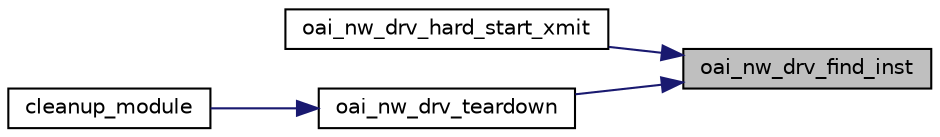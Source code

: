 digraph "oai_nw_drv_find_inst"
{
 // LATEX_PDF_SIZE
  edge [fontname="Helvetica",fontsize="10",labelfontname="Helvetica",labelfontsize="10"];
  node [fontname="Helvetica",fontsize="10",shape=record];
  rankdir="RL";
  Node1 [label="oai_nw_drv_find_inst",height=0.2,width=0.4,color="black", fillcolor="grey75", style="filled", fontcolor="black",tooltip="This function determines the instance id for a particular device pointer."];
  Node1 -> Node2 [dir="back",color="midnightblue",fontsize="10",style="solid",fontname="Helvetica"];
  Node2 [label="oai_nw_drv_hard_start_xmit",height=0.2,width=0.4,color="black", fillcolor="white", style="filled",URL="$LITE_2device_8c.html#ae80d2a934669d4cd45e32cda009e1908",tooltip=" "];
  Node1 -> Node3 [dir="back",color="midnightblue",fontsize="10",style="solid",fontname="Helvetica"];
  Node3 [label="oai_nw_drv_teardown",height=0.2,width=0.4,color="black", fillcolor="white", style="filled",URL="$LITE_2device_8c.html#ad97ebafccf23a0cece0209530d3ded0a",tooltip=" "];
  Node3 -> Node4 [dir="back",color="midnightblue",fontsize="10",style="solid",fontname="Helvetica"];
  Node4 [label="cleanup_module",height=0.2,width=0.4,color="black", fillcolor="white", style="filled",URL="$LITE_2device_8c.html#abb8e1606224e802418862b898888063a",tooltip=" "];
}
